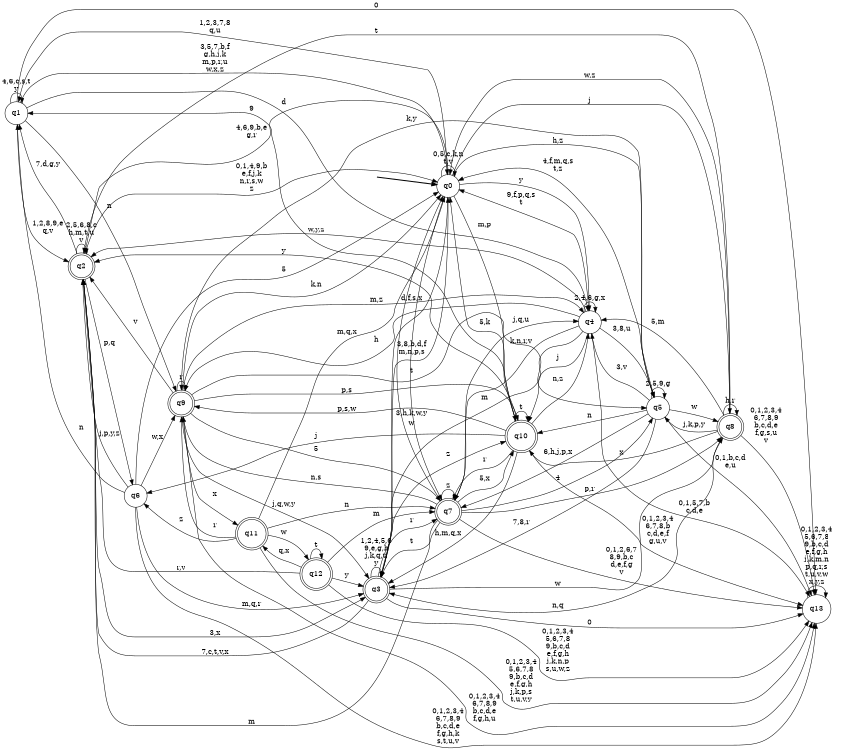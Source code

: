 digraph BlueStar {
__start0 [style = invis, shape = none, label = "", width = 0, height = 0];

rankdir=LR;
size="8,5";

s0 [style="filled", color="black", fillcolor="white" shape="circle", label="q0"];
s1 [style="filled", color="black", fillcolor="white" shape="circle", label="q1"];
s2 [style="rounded,filled", color="black", fillcolor="white" shape="doublecircle", label="q2"];
s3 [style="rounded,filled", color="black", fillcolor="white" shape="doublecircle", label="q3"];
s4 [style="filled", color="black", fillcolor="white" shape="circle", label="q4"];
s5 [style="filled", color="black", fillcolor="white" shape="circle", label="q5"];
s6 [style="filled", color="black", fillcolor="white" shape="circle", label="q6"];
s7 [style="rounded,filled", color="black", fillcolor="white" shape="doublecircle", label="q7"];
s8 [style="rounded,filled", color="black", fillcolor="white" shape="doublecircle", label="q8"];
s9 [style="rounded,filled", color="black", fillcolor="white" shape="doublecircle", label="q9"];
s10 [style="rounded,filled", color="black", fillcolor="white" shape="doublecircle", label="q10"];
s11 [style="rounded,filled", color="black", fillcolor="white" shape="doublecircle", label="q11"];
s12 [style="rounded,filled", color="black", fillcolor="white" shape="doublecircle", label="q12"];
s13 [style="filled", color="black", fillcolor="white" shape="circle", label="q13"];
subgraph cluster_main { 
	graph [pad=".75", ranksep="0.15", nodesep="0.15"];
	 style=invis; 
	__start0 -> s0 [penwidth=2];
}
s0 -> s0 [label="0,5,c,k,n\nt,v"];
s0 -> s1 [label="1,2,3,7,8\nq,u"];
s0 -> s2 [label="4,6,9,b,e\ng,r"];
s0 -> s3 [label="d,f,s,x"];
s0 -> s4 [label="y"];
s0 -> s5 [label="h,z"];
s0 -> s7 [label="w"];
s0 -> s8 [label="j"];
s0 -> s10 [label="m,p"];
s1 -> s0 [label="3,5,7,b,f\ng,h,j,k\nm,p,r,u\nw,x,z"];
s1 -> s1 [label="4,6,c,s,t\ny"];
s1 -> s2 [label="1,2,8,9,e\nq,v"];
s1 -> s4 [label="d"];
s1 -> s9 [label="n"];
s1 -> s13 [label="0"];
s2 -> s0 [label="0,1,4,9,b\ne,f,j,k\nn,r,s,w\nz"];
s2 -> s1 [label="7,d,g,y"];
s2 -> s2 [label="2,5,6,8,c\nh,m,t,u\nv"];
s2 -> s3 [label="3,x"];
s2 -> s6 [label="p,q"];
s3 -> s0 [label="3,8,b,d,f\nm,n,p,s"];
s3 -> s2 [label="7,c,t,v,x"];
s3 -> s3 [label="1,2,4,5,6\n9,e,g,h\nj,k,q,u\ny"];
s3 -> s7 [label="r"];
s3 -> s8 [label="w"];
s3 -> s10 [label="z"];
s3 -> s13 [label="0"];
s4 -> s0 [label="9,f,p,q,s\nt"];
s4 -> s2 [label="w,y,z"];
s4 -> s3 [label="m"];
s4 -> s4 [label="2,4,6,g,x"];
s4 -> s5 [label="3,8,u"];
s4 -> s7 [label="k,n,r,v"];
s4 -> s9 [label="h"];
s4 -> s10 [label="j"];
s4 -> s13 [label="0,1,5,7,b\nc,d,e"];
s5 -> s0 [label="4,f,m,q,s\nt,z"];
s5 -> s3 [label="7,8,r"];
s5 -> s4 [label="3,v"];
s5 -> s5 [label="2,5,9,g"];
s5 -> s7 [label="6,h,j,p,x"];
s5 -> s8 [label="w"];
s5 -> s9 [label="k,y"];
s5 -> s10 [label="n"];
s5 -> s13 [label="0,1,b,c,d\ne,u"];
s6 -> s0 [label="5"];
s6 -> s1 [label="n"];
s6 -> s2 [label="j,p,y,z"];
s6 -> s3 [label="m,q,r"];
s6 -> s9 [label="w,x"];
s6 -> s13 [label="0,1,2,3,4\n6,7,8,9\nb,c,d,e\nf,g,h,k\ns,t,u,v"];
s7 -> s0 [label="3,h,k,w,y"];
s7 -> s2 [label="m"];
s7 -> s3 [label="t"];
s7 -> s4 [label="j,q,u"];
s7 -> s5 [label="4"];
s7 -> s7 [label="z"];
s7 -> s8 [label="p,r"];
s7 -> s9 [label="n,s"];
s7 -> s10 [label="5,x"];
s7 -> s13 [label="0,1,2,6,7\n8,9,b,c\nd,e,f,g\nv"];
s8 -> s0 [label="w,z"];
s8 -> s2 [label="t"];
s8 -> s3 [label="n,q"];
s8 -> s4 [label="5,m"];
s8 -> s5 [label="j,k,p,y"];
s8 -> s8 [label="h,r"];
s8 -> s10 [label="x"];
s8 -> s13 [label="0,1,2,3,4\n6,7,8,9\nb,c,d,e\nf,g,s,u\nv"];
s9 -> s0 [label="k,n"];
s9 -> s2 [label="v"];
s9 -> s3 [label="j,q,w,y"];
s9 -> s4 [label="m,z"];
s9 -> s5 [label="t"];
s9 -> s7 [label="5"];
s9 -> s9 [label="r"];
s9 -> s10 [label="p,s"];
s9 -> s11 [label="x"];
s9 -> s13 [label="0,1,2,3,4\n6,7,8,9\nb,c,d,e\nf,g,h,u"];
s10 -> s0 [label="5,k"];
s10 -> s1 [label="9"];
s10 -> s2 [label="y"];
s10 -> s3 [label="h,m,q,x"];
s10 -> s4 [label="n,z"];
s10 -> s6 [label="j"];
s10 -> s7 [label="r"];
s10 -> s9 [label="p,s,w"];
s10 -> s10 [label="t"];
s10 -> s13 [label="0,1,2,3,4\n6,7,8,b\nc,d,e,f\ng,u,v"];
s11 -> s0 [label="m,q,x"];
s11 -> s6 [label="z"];
s11 -> s7 [label="n"];
s11 -> s9 [label="r"];
s11 -> s12 [label="w"];
s11 -> s13 [label="0,1,2,3,4\n5,6,7,8\n9,b,c,d\ne,f,g,h\nj,k,p,s\nt,u,v,y"];
s12 -> s2 [label="r,v"];
s12 -> s3 [label="y"];
s12 -> s7 [label="m"];
s12 -> s11 [label="q,x"];
s12 -> s12 [label="t"];
s12 -> s13 [label="0,1,2,3,4\n5,6,7,8\n9,b,c,d\ne,f,g,h\nj,k,n,p\ns,u,w,z"];
s13 -> s13 [label="0,1,2,3,4\n5,6,7,8\n9,b,c,d\ne,f,g,h\nj,k,m,n\np,q,r,s\nt,u,v,w\nx,y,z"];

}